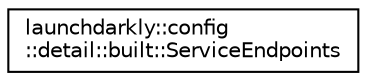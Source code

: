 digraph "Graphical Class Hierarchy"
{
 // LATEX_PDF_SIZE
  edge [fontname="Helvetica",fontsize="10",labelfontname="Helvetica",labelfontsize="10"];
  node [fontname="Helvetica",fontsize="10",shape=record];
  rankdir="LR";
  Node0 [label="launchdarkly::config\l::detail::built::ServiceEndpoints",height=0.2,width=0.4,color="black", fillcolor="white", style="filled",URL="$classlaunchdarkly_1_1config_1_1detail_1_1built_1_1ServiceEndpoints.html",tooltip=" "];
}
